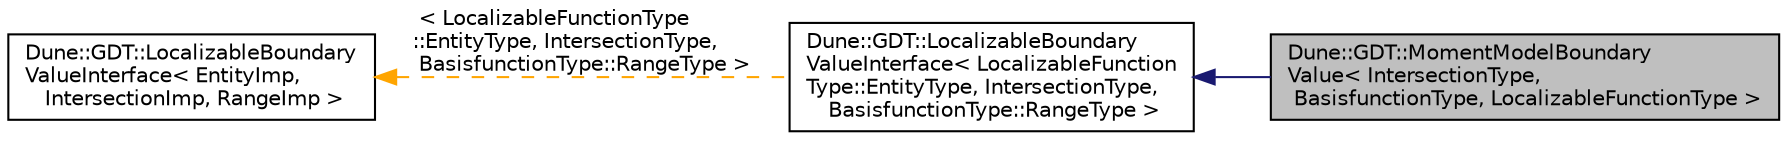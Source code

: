 digraph "Dune::GDT::MomentModelBoundaryValue&lt; IntersectionType, BasisfunctionType, LocalizableFunctionType &gt;"
{
  edge [fontname="Helvetica",fontsize="10",labelfontname="Helvetica",labelfontsize="10"];
  node [fontname="Helvetica",fontsize="10",shape=record];
  rankdir="LR";
  Node0 [label="Dune::GDT::MomentModelBoundary\lValue\< IntersectionType,\l BasisfunctionType, LocalizableFunctionType \>",height=0.2,width=0.4,color="black", fillcolor="grey75", style="filled", fontcolor="black"];
  Node1 -> Node0 [dir="back",color="midnightblue",fontsize="10",style="solid",fontname="Helvetica"];
  Node1 [label="Dune::GDT::LocalizableBoundary\lValueInterface\< LocalizableFunction\lType::EntityType, IntersectionType,\l BasisfunctionType::RangeType \>",height=0.2,width=0.4,color="black", fillcolor="white", style="filled",URL="$a01907.html"];
  Node2 -> Node1 [dir="back",color="orange",fontsize="10",style="dashed",label=" \< LocalizableFunctionType\l::EntityType, IntersectionType,\l BasisfunctionType::RangeType \>" ,fontname="Helvetica"];
  Node2 [label="Dune::GDT::LocalizableBoundary\lValueInterface\< EntityImp,\l IntersectionImp, RangeImp \>",height=0.2,width=0.4,color="black", fillcolor="white", style="filled",URL="$a01907.html"];
}
